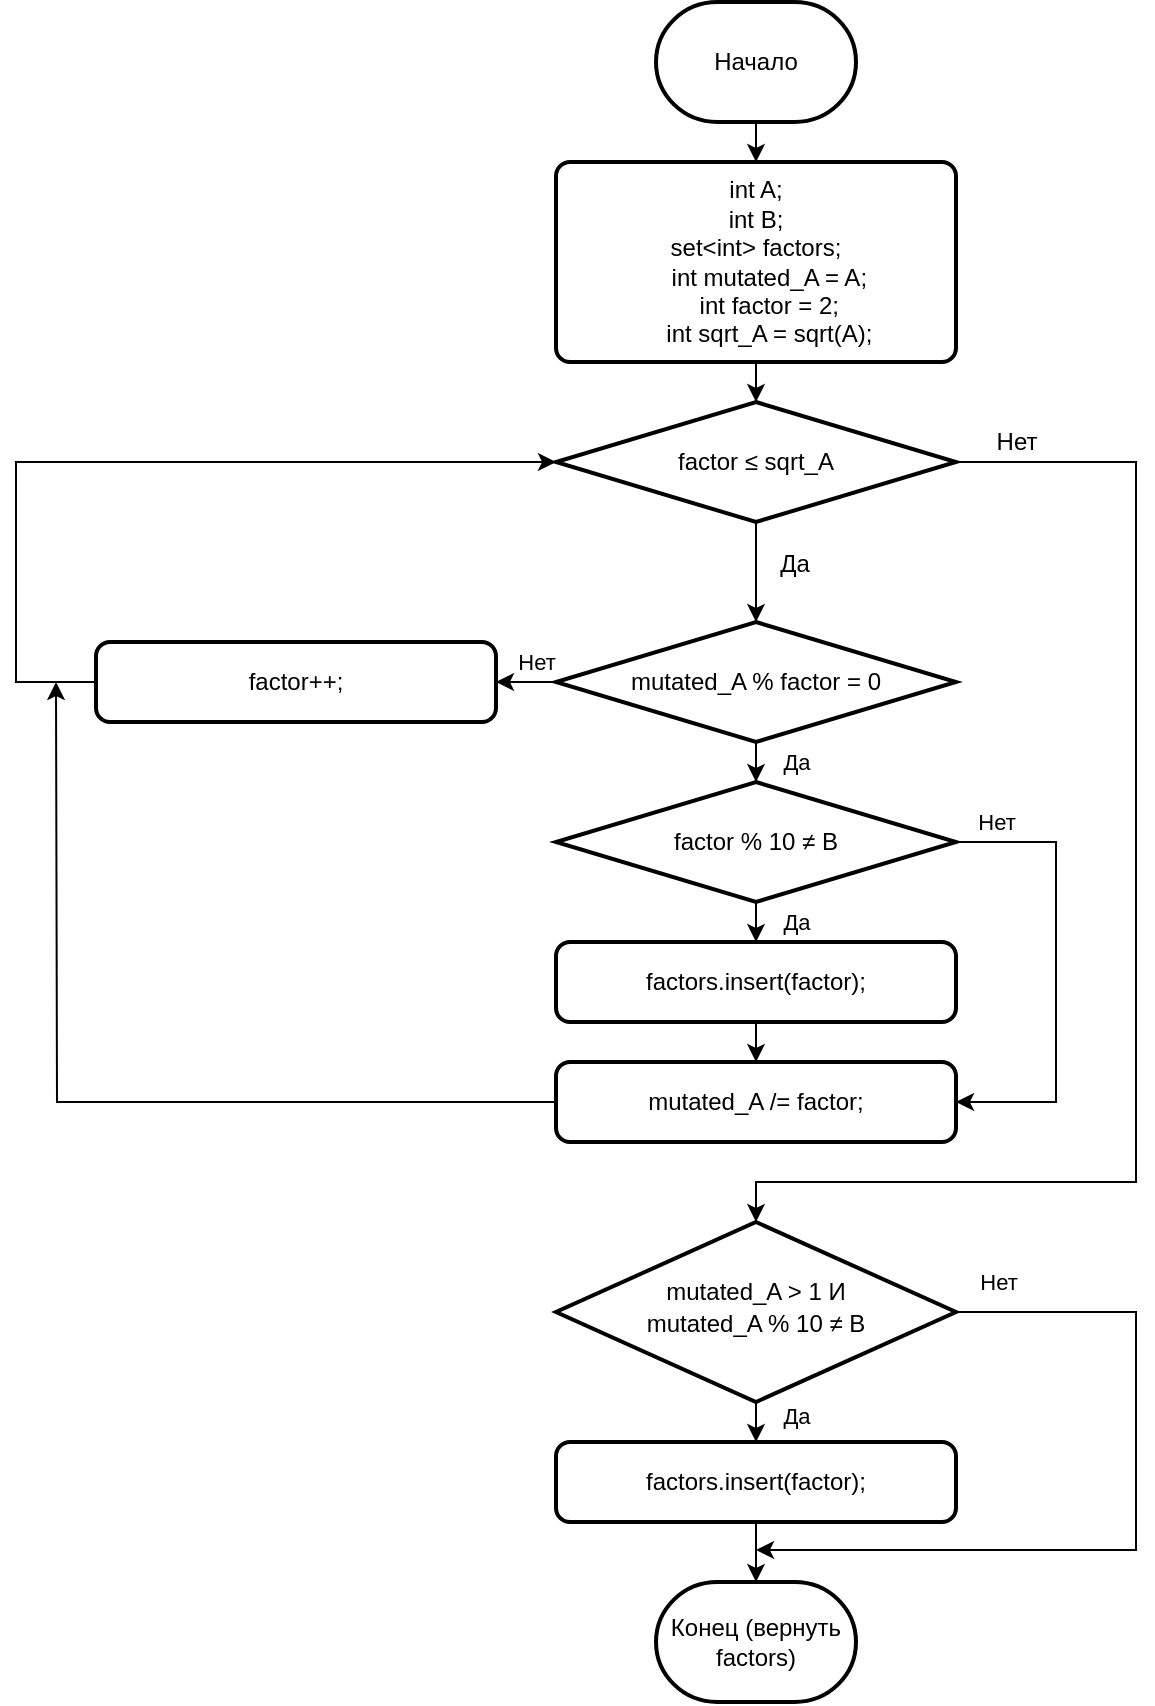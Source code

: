 <mxfile version="24.3.1" type="device">
  <diagram id="C5RBs43oDa-KdzZeNtuy" name="Page-1">
    <mxGraphModel dx="2206" dy="2394" grid="1" gridSize="10" guides="1" tooltips="1" connect="1" arrows="1" fold="1" page="1" pageScale="1" pageWidth="827" pageHeight="1169" math="0" shadow="0">
      <root>
        <mxCell id="WIyWlLk6GJQsqaUBKTNV-0" />
        <mxCell id="WIyWlLk6GJQsqaUBKTNV-1" parent="WIyWlLk6GJQsqaUBKTNV-0" />
        <mxCell id="S7_N-UKr1pL8a_zZHFVc-5" value="Начало" style="strokeWidth=2;html=1;shape=mxgraph.flowchart.terminator;whiteSpace=wrap;" parent="WIyWlLk6GJQsqaUBKTNV-1" vertex="1">
          <mxGeometry x="360" y="-620" width="100" height="60" as="geometry" />
        </mxCell>
        <mxCell id="tAWyhYt2iqQ36pVHwljJ-7" value="Да" style="edgeStyle=orthogonalEdgeStyle;rounded=0;orthogonalLoop=1;jettySize=auto;html=1;fontFamily=Helvetica;fontSize=12;fontColor=default;entryX=0.5;entryY=0;entryDx=0;entryDy=0;entryPerimeter=0;" parent="WIyWlLk6GJQsqaUBKTNV-1" source="tAWyhYt2iqQ36pVHwljJ-1" edge="1">
          <mxGeometry x="0.02" y="20" relative="1" as="geometry">
            <mxPoint x="-1" y="-5" as="offset" />
            <mxPoint x="410" y="-310" as="targetPoint" />
          </mxGeometry>
        </mxCell>
        <mxCell id="tAWyhYt2iqQ36pVHwljJ-1" value="&lt;p style=&quot;line-height: 80%;&quot;&gt;factor&amp;nbsp;≤ sqrt_A&lt;br&gt;&lt;/p&gt;" style="strokeWidth=2;html=1;shape=mxgraph.flowchart.decision;whiteSpace=wrap;" parent="WIyWlLk6GJQsqaUBKTNV-1" vertex="1">
          <mxGeometry x="310" y="-420" width="200" height="60" as="geometry" />
        </mxCell>
        <mxCell id="o1KFUSoeTvBDRn-8kvO2-2" value="" style="edgeStyle=orthogonalEdgeStyle;rounded=0;orthogonalLoop=1;jettySize=auto;html=1;" parent="WIyWlLk6GJQsqaUBKTNV-1" source="o1KFUSoeTvBDRn-8kvO2-0" target="tAWyhYt2iqQ36pVHwljJ-1" edge="1">
          <mxGeometry relative="1" as="geometry" />
        </mxCell>
        <mxCell id="o1KFUSoeTvBDRn-8kvO2-0" value="&lt;div&gt;int A;&lt;/div&gt;&lt;div&gt;int B;&lt;br&gt;&lt;/div&gt;&lt;div&gt;set&amp;lt;int&amp;gt; factors;&lt;/div&gt;&lt;div&gt;&amp;nbsp; &amp;nbsp; int mutated_A = A;&lt;/div&gt;&lt;div&gt;&amp;nbsp; &amp;nbsp; int factor = 2;&lt;/div&gt;&lt;div&gt;&amp;nbsp; &amp;nbsp; int sqrt_A = sqrt(A);&lt;/div&gt;" style="rounded=1;whiteSpace=wrap;html=1;absoluteArcSize=1;arcSize=14;strokeWidth=2;strokeColor=default;align=center;verticalAlign=middle;fillColor=default;" parent="WIyWlLk6GJQsqaUBKTNV-1" vertex="1">
          <mxGeometry x="310" y="-540" width="200" height="100" as="geometry" />
        </mxCell>
        <mxCell id="o1KFUSoeTvBDRn-8kvO2-1" value="" style="edgeStyle=orthogonalEdgeStyle;rounded=0;orthogonalLoop=1;jettySize=auto;html=1;" parent="WIyWlLk6GJQsqaUBKTNV-1" source="S7_N-UKr1pL8a_zZHFVc-5" target="o1KFUSoeTvBDRn-8kvO2-0" edge="1">
          <mxGeometry relative="1" as="geometry" />
        </mxCell>
        <mxCell id="tAWyhYt2iqQ36pVHwljJ-11" value="Нет" style="edgeStyle=orthogonalEdgeStyle;rounded=0;orthogonalLoop=1;jettySize=auto;html=1;exitX=1;exitY=0.5;exitDx=0;exitDy=0;exitPerimeter=0;fontFamily=Helvetica;fontSize=12;fontColor=default;entryX=0.5;entryY=0;entryDx=0;entryDy=0;entryPerimeter=0;" parent="WIyWlLk6GJQsqaUBKTNV-1" source="tAWyhYt2iqQ36pVHwljJ-1" target="NzZAYkUC8EluUU_rnISb-17" edge="1">
          <mxGeometry x="-0.91" y="10" relative="1" as="geometry">
            <mxPoint x="570" y="-390" as="targetPoint" />
            <Array as="points">
              <mxPoint x="600" y="-390" />
              <mxPoint x="600" y="-30" />
              <mxPoint x="410" y="-30" />
            </Array>
            <mxPoint as="offset" />
          </mxGeometry>
        </mxCell>
        <mxCell id="9ljaJpIGZ5TEdeZAWfaT-3" value="Конец (вернуть factors)" style="strokeWidth=2;html=1;shape=mxgraph.flowchart.terminator;whiteSpace=wrap;" parent="WIyWlLk6GJQsqaUBKTNV-1" vertex="1">
          <mxGeometry x="360" y="170" width="100" height="60" as="geometry" />
        </mxCell>
        <mxCell id="NzZAYkUC8EluUU_rnISb-5" value="Да" style="edgeStyle=orthogonalEdgeStyle;rounded=0;orthogonalLoop=1;jettySize=auto;html=1;" edge="1" parent="WIyWlLk6GJQsqaUBKTNV-1" source="NzZAYkUC8EluUU_rnISb-0" target="NzZAYkUC8EluUU_rnISb-1">
          <mxGeometry x="0.667" y="20" relative="1" as="geometry">
            <mxPoint as="offset" />
          </mxGeometry>
        </mxCell>
        <mxCell id="NzZAYkUC8EluUU_rnISb-9" value="Нет" style="edgeStyle=orthogonalEdgeStyle;rounded=0;orthogonalLoop=1;jettySize=auto;html=1;" edge="1" parent="WIyWlLk6GJQsqaUBKTNV-1" source="NzZAYkUC8EluUU_rnISb-0" target="NzZAYkUC8EluUU_rnISb-4">
          <mxGeometry x="0.2" y="-10" relative="1" as="geometry">
            <mxPoint as="offset" />
          </mxGeometry>
        </mxCell>
        <mxCell id="NzZAYkUC8EluUU_rnISb-0" value="&lt;p style=&quot;line-height: 80%;&quot;&gt;mutated_A % factor = 0&lt;br&gt;&lt;/p&gt;" style="strokeWidth=2;html=1;shape=mxgraph.flowchart.decision;whiteSpace=wrap;" vertex="1" parent="WIyWlLk6GJQsqaUBKTNV-1">
          <mxGeometry x="310" y="-310" width="200" height="60" as="geometry" />
        </mxCell>
        <mxCell id="NzZAYkUC8EluUU_rnISb-8" value="Да" style="edgeStyle=orthogonalEdgeStyle;rounded=0;orthogonalLoop=1;jettySize=auto;html=1;entryX=0.5;entryY=0;entryDx=0;entryDy=0;" edge="1" parent="WIyWlLk6GJQsqaUBKTNV-1" source="NzZAYkUC8EluUU_rnISb-1" target="NzZAYkUC8EluUU_rnISb-2">
          <mxGeometry x="0.667" y="20" relative="1" as="geometry">
            <mxPoint as="offset" />
          </mxGeometry>
        </mxCell>
        <mxCell id="NzZAYkUC8EluUU_rnISb-14" style="edgeStyle=orthogonalEdgeStyle;rounded=0;orthogonalLoop=1;jettySize=auto;html=1;entryX=1;entryY=0.5;entryDx=0;entryDy=0;" edge="1" parent="WIyWlLk6GJQsqaUBKTNV-1" source="NzZAYkUC8EluUU_rnISb-1" target="NzZAYkUC8EluUU_rnISb-3">
          <mxGeometry relative="1" as="geometry">
            <mxPoint x="600" y="-50" as="targetPoint" />
            <Array as="points">
              <mxPoint x="560" y="-200" />
              <mxPoint x="560" y="-70" />
            </Array>
          </mxGeometry>
        </mxCell>
        <mxCell id="NzZAYkUC8EluUU_rnISb-15" value="Нет" style="edgeLabel;html=1;align=center;verticalAlign=middle;resizable=0;points=[];" vertex="1" connectable="0" parent="NzZAYkUC8EluUU_rnISb-14">
          <mxGeometry x="-0.832" y="-1" relative="1" as="geometry">
            <mxPoint y="-11" as="offset" />
          </mxGeometry>
        </mxCell>
        <mxCell id="NzZAYkUC8EluUU_rnISb-1" value="&lt;p style=&quot;line-height: 80%;&quot;&gt;factor % 10&amp;nbsp;≠ B&lt;br&gt;&lt;/p&gt;" style="strokeWidth=2;html=1;shape=mxgraph.flowchart.decision;whiteSpace=wrap;" vertex="1" parent="WIyWlLk6GJQsqaUBKTNV-1">
          <mxGeometry x="310" y="-230" width="200" height="60" as="geometry" />
        </mxCell>
        <mxCell id="NzZAYkUC8EluUU_rnISb-16" value="" style="edgeStyle=orthogonalEdgeStyle;rounded=0;orthogonalLoop=1;jettySize=auto;html=1;" edge="1" parent="WIyWlLk6GJQsqaUBKTNV-1" source="NzZAYkUC8EluUU_rnISb-2" target="NzZAYkUC8EluUU_rnISb-3">
          <mxGeometry relative="1" as="geometry" />
        </mxCell>
        <mxCell id="NzZAYkUC8EluUU_rnISb-2" value="factors.insert(factor);" style="rounded=1;whiteSpace=wrap;html=1;absoluteArcSize=1;arcSize=14;strokeWidth=2;strokeColor=default;align=center;verticalAlign=middle;fillColor=default;" vertex="1" parent="WIyWlLk6GJQsqaUBKTNV-1">
          <mxGeometry x="310" y="-150" width="200" height="40" as="geometry" />
        </mxCell>
        <mxCell id="NzZAYkUC8EluUU_rnISb-13" style="edgeStyle=orthogonalEdgeStyle;rounded=0;orthogonalLoop=1;jettySize=auto;html=1;" edge="1" parent="WIyWlLk6GJQsqaUBKTNV-1" source="NzZAYkUC8EluUU_rnISb-3">
          <mxGeometry relative="1" as="geometry">
            <mxPoint x="60" y="-280" as="targetPoint" />
          </mxGeometry>
        </mxCell>
        <mxCell id="NzZAYkUC8EluUU_rnISb-3" value="mutated_A /= factor;" style="rounded=1;whiteSpace=wrap;html=1;absoluteArcSize=1;arcSize=14;strokeWidth=2;strokeColor=default;align=center;verticalAlign=middle;fillColor=default;" vertex="1" parent="WIyWlLk6GJQsqaUBKTNV-1">
          <mxGeometry x="310" y="-90" width="200" height="40" as="geometry" />
        </mxCell>
        <mxCell id="NzZAYkUC8EluUU_rnISb-10" style="edgeStyle=orthogonalEdgeStyle;rounded=0;orthogonalLoop=1;jettySize=auto;html=1;entryX=0;entryY=0.5;entryDx=0;entryDy=0;entryPerimeter=0;" edge="1" parent="WIyWlLk6GJQsqaUBKTNV-1" source="NzZAYkUC8EluUU_rnISb-4" target="tAWyhYt2iqQ36pVHwljJ-1">
          <mxGeometry relative="1" as="geometry">
            <mxPoint x="180" y="-400" as="targetPoint" />
            <Array as="points">
              <mxPoint x="40" y="-280" />
              <mxPoint x="40" y="-390" />
            </Array>
          </mxGeometry>
        </mxCell>
        <mxCell id="NzZAYkUC8EluUU_rnISb-4" value="factor++;" style="rounded=1;whiteSpace=wrap;html=1;absoluteArcSize=1;arcSize=14;strokeWidth=2;strokeColor=default;align=center;verticalAlign=middle;fillColor=default;" vertex="1" parent="WIyWlLk6GJQsqaUBKTNV-1">
          <mxGeometry x="80" y="-300" width="200" height="40" as="geometry" />
        </mxCell>
        <mxCell id="NzZAYkUC8EluUU_rnISb-20" value="" style="edgeStyle=orthogonalEdgeStyle;rounded=0;orthogonalLoop=1;jettySize=auto;html=1;" edge="1" parent="WIyWlLk6GJQsqaUBKTNV-1" source="NzZAYkUC8EluUU_rnISb-17" target="NzZAYkUC8EluUU_rnISb-19">
          <mxGeometry relative="1" as="geometry" />
        </mxCell>
        <mxCell id="NzZAYkUC8EluUU_rnISb-21" value="Да" style="edgeLabel;html=1;align=center;verticalAlign=middle;resizable=0;points=[];" vertex="1" connectable="0" parent="NzZAYkUC8EluUU_rnISb-20">
          <mxGeometry x="0.567" relative="1" as="geometry">
            <mxPoint x="20" as="offset" />
          </mxGeometry>
        </mxCell>
        <mxCell id="NzZAYkUC8EluUU_rnISb-24" style="edgeStyle=orthogonalEdgeStyle;rounded=0;orthogonalLoop=1;jettySize=auto;html=1;" edge="1" parent="WIyWlLk6GJQsqaUBKTNV-1" source="NzZAYkUC8EluUU_rnISb-17">
          <mxGeometry relative="1" as="geometry">
            <mxPoint x="410" y="154" as="targetPoint" />
            <Array as="points">
              <mxPoint x="600" y="35" />
              <mxPoint x="600" y="154" />
            </Array>
          </mxGeometry>
        </mxCell>
        <mxCell id="NzZAYkUC8EluUU_rnISb-25" value="Нет" style="edgeLabel;html=1;align=center;verticalAlign=middle;resizable=0;points=[];" vertex="1" connectable="0" parent="NzZAYkUC8EluUU_rnISb-24">
          <mxGeometry x="-0.882" y="-2" relative="1" as="geometry">
            <mxPoint x="-3" y="-17" as="offset" />
          </mxGeometry>
        </mxCell>
        <mxCell id="NzZAYkUC8EluUU_rnISb-17" value="&lt;p style=&quot;line-height: 0%;&quot;&gt;mutated_A &amp;gt; 1 И&lt;/p&gt;&lt;p style=&quot;line-height: 80%;&quot;&gt;mutated_A % 10 ≠ B&lt;br&gt;&lt;/p&gt;" style="strokeWidth=2;html=1;shape=mxgraph.flowchart.decision;whiteSpace=wrap;" vertex="1" parent="WIyWlLk6GJQsqaUBKTNV-1">
          <mxGeometry x="310" y="-10" width="200" height="90" as="geometry" />
        </mxCell>
        <mxCell id="NzZAYkUC8EluUU_rnISb-22" value="" style="edgeStyle=orthogonalEdgeStyle;rounded=0;orthogonalLoop=1;jettySize=auto;html=1;" edge="1" parent="WIyWlLk6GJQsqaUBKTNV-1" source="NzZAYkUC8EluUU_rnISb-19" target="9ljaJpIGZ5TEdeZAWfaT-3">
          <mxGeometry relative="1" as="geometry" />
        </mxCell>
        <mxCell id="NzZAYkUC8EluUU_rnISb-19" value="factors.insert(factor);" style="rounded=1;whiteSpace=wrap;html=1;absoluteArcSize=1;arcSize=14;strokeWidth=2;strokeColor=default;align=center;verticalAlign=middle;fillColor=default;" vertex="1" parent="WIyWlLk6GJQsqaUBKTNV-1">
          <mxGeometry x="310" y="100" width="200" height="40" as="geometry" />
        </mxCell>
      </root>
    </mxGraphModel>
  </diagram>
</mxfile>
